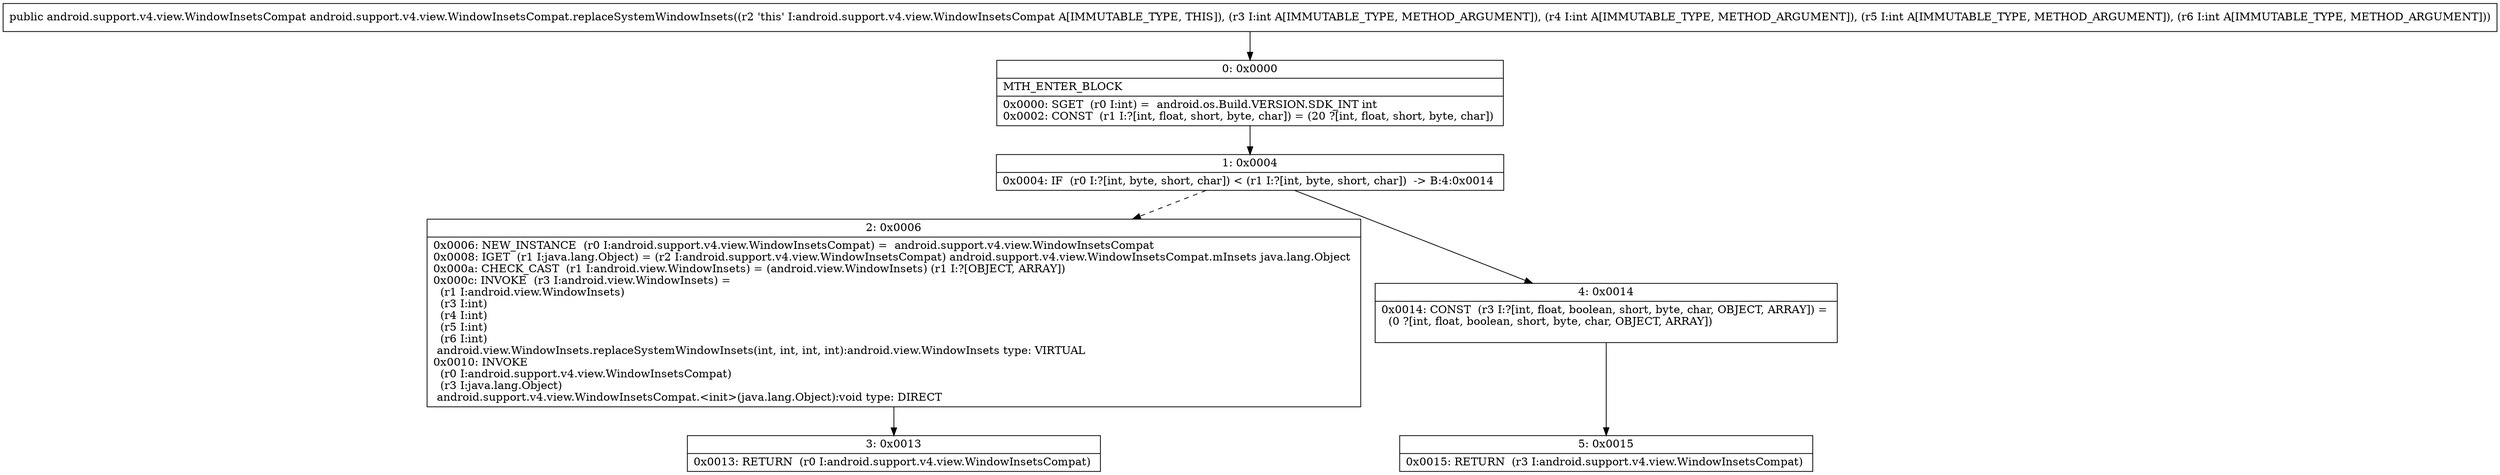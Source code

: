 digraph "CFG forandroid.support.v4.view.WindowInsetsCompat.replaceSystemWindowInsets(IIII)Landroid\/support\/v4\/view\/WindowInsetsCompat;" {
Node_0 [shape=record,label="{0\:\ 0x0000|MTH_ENTER_BLOCK\l|0x0000: SGET  (r0 I:int) =  android.os.Build.VERSION.SDK_INT int \l0x0002: CONST  (r1 I:?[int, float, short, byte, char]) = (20 ?[int, float, short, byte, char]) \l}"];
Node_1 [shape=record,label="{1\:\ 0x0004|0x0004: IF  (r0 I:?[int, byte, short, char]) \< (r1 I:?[int, byte, short, char])  \-\> B:4:0x0014 \l}"];
Node_2 [shape=record,label="{2\:\ 0x0006|0x0006: NEW_INSTANCE  (r0 I:android.support.v4.view.WindowInsetsCompat) =  android.support.v4.view.WindowInsetsCompat \l0x0008: IGET  (r1 I:java.lang.Object) = (r2 I:android.support.v4.view.WindowInsetsCompat) android.support.v4.view.WindowInsetsCompat.mInsets java.lang.Object \l0x000a: CHECK_CAST  (r1 I:android.view.WindowInsets) = (android.view.WindowInsets) (r1 I:?[OBJECT, ARRAY]) \l0x000c: INVOKE  (r3 I:android.view.WindowInsets) = \l  (r1 I:android.view.WindowInsets)\l  (r3 I:int)\l  (r4 I:int)\l  (r5 I:int)\l  (r6 I:int)\l android.view.WindowInsets.replaceSystemWindowInsets(int, int, int, int):android.view.WindowInsets type: VIRTUAL \l0x0010: INVOKE  \l  (r0 I:android.support.v4.view.WindowInsetsCompat)\l  (r3 I:java.lang.Object)\l android.support.v4.view.WindowInsetsCompat.\<init\>(java.lang.Object):void type: DIRECT \l}"];
Node_3 [shape=record,label="{3\:\ 0x0013|0x0013: RETURN  (r0 I:android.support.v4.view.WindowInsetsCompat) \l}"];
Node_4 [shape=record,label="{4\:\ 0x0014|0x0014: CONST  (r3 I:?[int, float, boolean, short, byte, char, OBJECT, ARRAY]) = \l  (0 ?[int, float, boolean, short, byte, char, OBJECT, ARRAY])\l \l}"];
Node_5 [shape=record,label="{5\:\ 0x0015|0x0015: RETURN  (r3 I:android.support.v4.view.WindowInsetsCompat) \l}"];
MethodNode[shape=record,label="{public android.support.v4.view.WindowInsetsCompat android.support.v4.view.WindowInsetsCompat.replaceSystemWindowInsets((r2 'this' I:android.support.v4.view.WindowInsetsCompat A[IMMUTABLE_TYPE, THIS]), (r3 I:int A[IMMUTABLE_TYPE, METHOD_ARGUMENT]), (r4 I:int A[IMMUTABLE_TYPE, METHOD_ARGUMENT]), (r5 I:int A[IMMUTABLE_TYPE, METHOD_ARGUMENT]), (r6 I:int A[IMMUTABLE_TYPE, METHOD_ARGUMENT])) }"];
MethodNode -> Node_0;
Node_0 -> Node_1;
Node_1 -> Node_2[style=dashed];
Node_1 -> Node_4;
Node_2 -> Node_3;
Node_4 -> Node_5;
}

